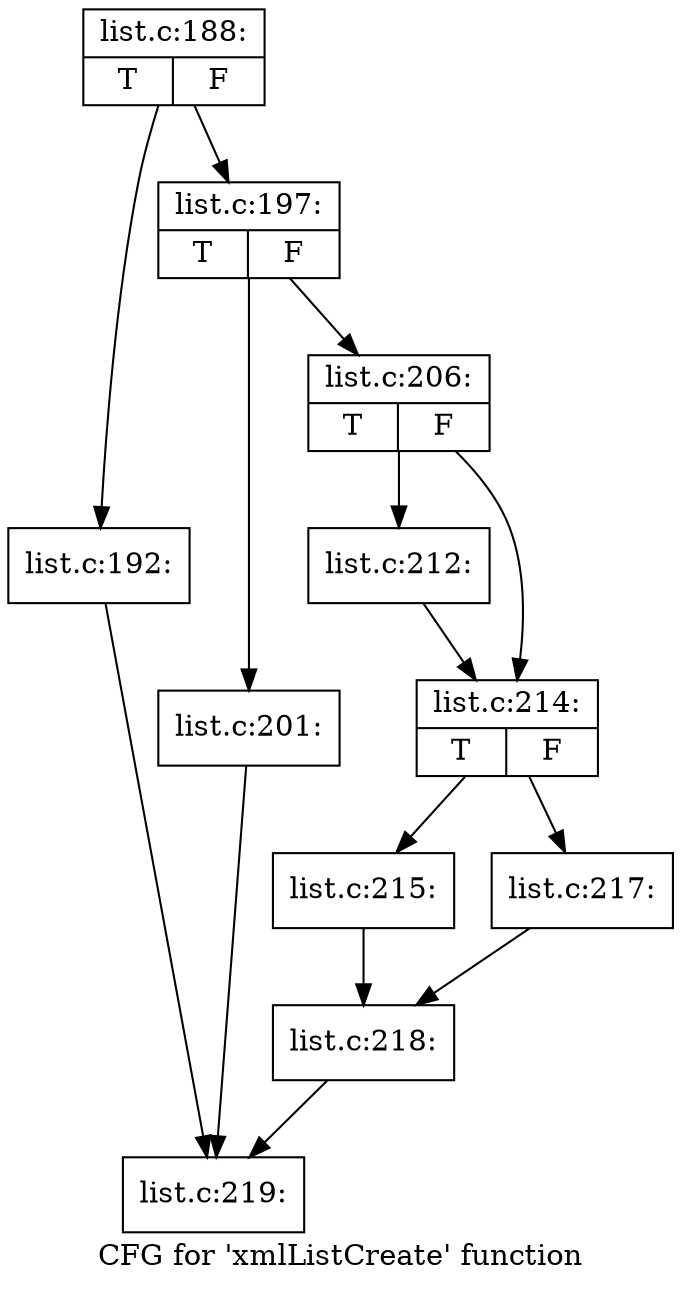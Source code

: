 digraph "CFG for 'xmlListCreate' function" {
	label="CFG for 'xmlListCreate' function";

	Node0x5216e00 [shape=record,label="{list.c:188:|{<s0>T|<s1>F}}"];
	Node0x5216e00 -> Node0x5228040;
	Node0x5216e00 -> Node0x5228090;
	Node0x5228040 [shape=record,label="{list.c:192:}"];
	Node0x5228040 -> Node0x50dbde0;
	Node0x5228090 [shape=record,label="{list.c:197:|{<s0>T|<s1>F}}"];
	Node0x5228090 -> Node0x522a8a0;
	Node0x5228090 -> Node0x522a8f0;
	Node0x522a8a0 [shape=record,label="{list.c:201:}"];
	Node0x522a8a0 -> Node0x50dbde0;
	Node0x522a8f0 [shape=record,label="{list.c:206:|{<s0>T|<s1>F}}"];
	Node0x522a8f0 -> Node0x5227ff0;
	Node0x522a8f0 -> Node0x522ca00;
	Node0x5227ff0 [shape=record,label="{list.c:212:}"];
	Node0x5227ff0 -> Node0x522ca00;
	Node0x522ca00 [shape=record,label="{list.c:214:|{<s0>T|<s1>F}}"];
	Node0x522ca00 -> Node0x522d050;
	Node0x522ca00 -> Node0x522d0f0;
	Node0x522d050 [shape=record,label="{list.c:215:}"];
	Node0x522d050 -> Node0x522d0a0;
	Node0x522d0f0 [shape=record,label="{list.c:217:}"];
	Node0x522d0f0 -> Node0x522d0a0;
	Node0x522d0a0 [shape=record,label="{list.c:218:}"];
	Node0x522d0a0 -> Node0x50dbde0;
	Node0x50dbde0 [shape=record,label="{list.c:219:}"];
}
